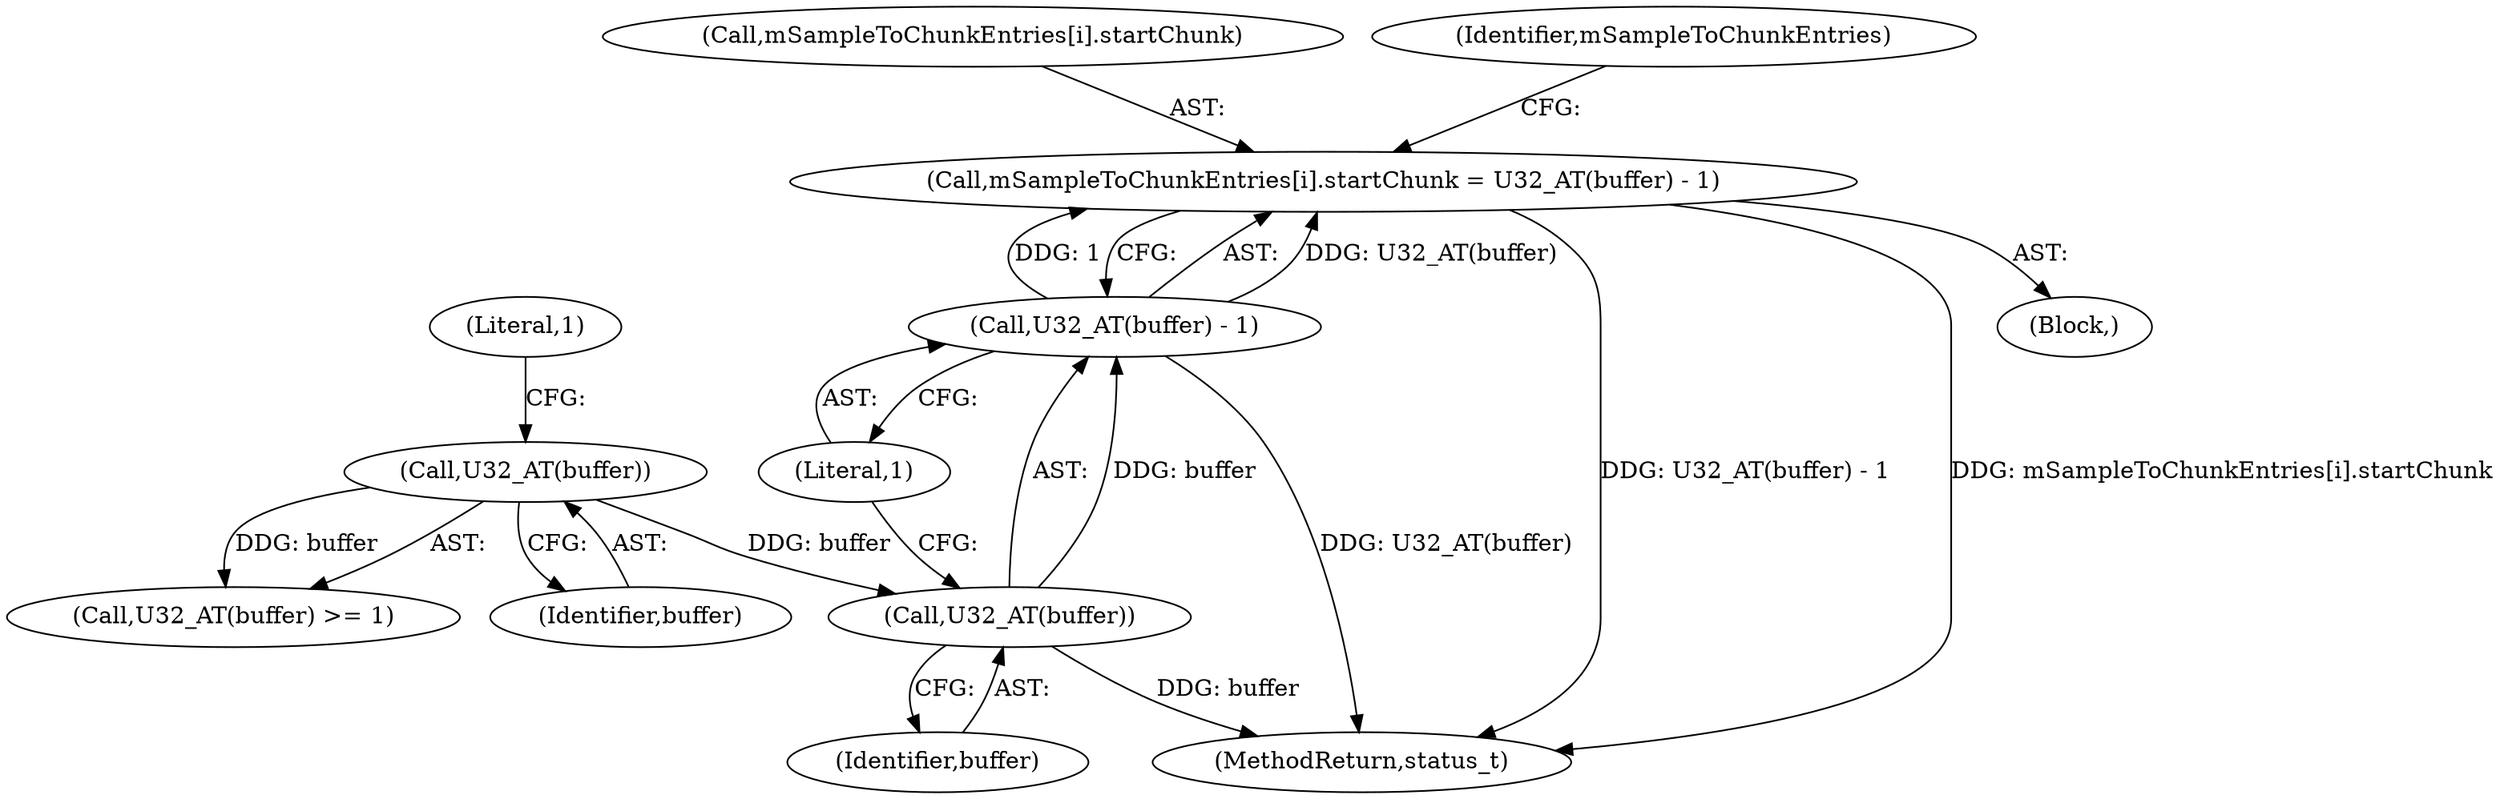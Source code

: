 digraph "0_Android_2434839bbd168469f80dd9a22f1328bc81046398@array" {
"1000213" [label="(Call,mSampleToChunkEntries[i].startChunk = U32_AT(buffer) - 1)"];
"1000219" [label="(Call,U32_AT(buffer) - 1)"];
"1000220" [label="(Call,U32_AT(buffer))"];
"1000210" [label="(Call,U32_AT(buffer))"];
"1000220" [label="(Call,U32_AT(buffer))"];
"1000213" [label="(Call,mSampleToChunkEntries[i].startChunk = U32_AT(buffer) - 1)"];
"1000219" [label="(Call,U32_AT(buffer) - 1)"];
"1000210" [label="(Call,U32_AT(buffer))"];
"1000214" [label="(Call,mSampleToChunkEntries[i].startChunk)"];
"1000247" [label="(MethodReturn,status_t)"];
"1000211" [label="(Identifier,buffer)"];
"1000212" [label="(Literal,1)"];
"1000221" [label="(Identifier,buffer)"];
"1000209" [label="(Call,U32_AT(buffer) >= 1)"];
"1000222" [label="(Literal,1)"];
"1000226" [label="(Identifier,mSampleToChunkEntries)"];
"1000186" [label="(Block,)"];
"1000213" -> "1000186"  [label="AST: "];
"1000213" -> "1000219"  [label="CFG: "];
"1000214" -> "1000213"  [label="AST: "];
"1000219" -> "1000213"  [label="AST: "];
"1000226" -> "1000213"  [label="CFG: "];
"1000213" -> "1000247"  [label="DDG: U32_AT(buffer) - 1"];
"1000213" -> "1000247"  [label="DDG: mSampleToChunkEntries[i].startChunk"];
"1000219" -> "1000213"  [label="DDG: U32_AT(buffer)"];
"1000219" -> "1000213"  [label="DDG: 1"];
"1000219" -> "1000222"  [label="CFG: "];
"1000220" -> "1000219"  [label="AST: "];
"1000222" -> "1000219"  [label="AST: "];
"1000219" -> "1000247"  [label="DDG: U32_AT(buffer)"];
"1000220" -> "1000219"  [label="DDG: buffer"];
"1000220" -> "1000221"  [label="CFG: "];
"1000221" -> "1000220"  [label="AST: "];
"1000222" -> "1000220"  [label="CFG: "];
"1000220" -> "1000247"  [label="DDG: buffer"];
"1000210" -> "1000220"  [label="DDG: buffer"];
"1000210" -> "1000209"  [label="AST: "];
"1000210" -> "1000211"  [label="CFG: "];
"1000211" -> "1000210"  [label="AST: "];
"1000212" -> "1000210"  [label="CFG: "];
"1000210" -> "1000209"  [label="DDG: buffer"];
}
